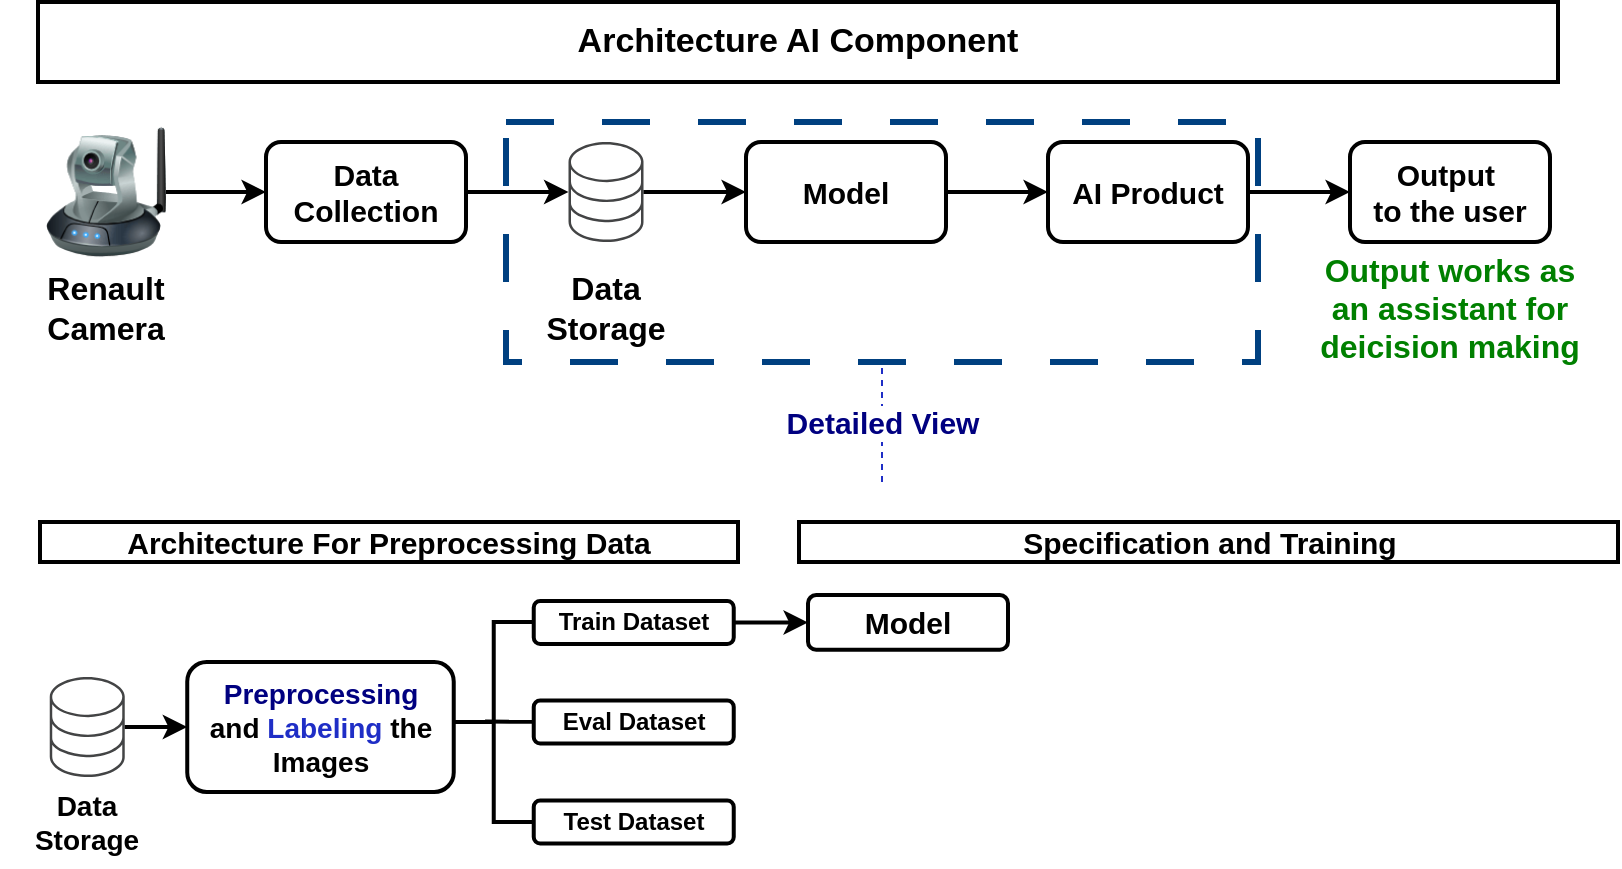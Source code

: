 <mxfile version="27.0.2">
  <diagram name="Page-1" id="iCeU4zL7lOratuz6QNaz">
    <mxGraphModel dx="868" dy="469" grid="1" gridSize="10" guides="1" tooltips="1" connect="1" arrows="1" fold="1" page="1" pageScale="1" pageWidth="850" pageHeight="1100" math="0" shadow="0">
      <root>
        <mxCell id="0" />
        <mxCell id="1" parent="0" />
        <mxCell id="KS4ySXi1130G8eEyBlnp-20" value="" style="rounded=0;whiteSpace=wrap;html=1;dashed=1;dashPattern=8 8;strokeWidth=3;fillColor=none;strokeColor=light-dark(#004080, #ededed);" vertex="1" parent="1">
          <mxGeometry x="274" y="100" width="376" height="120" as="geometry" />
        </mxCell>
        <mxCell id="KS4ySXi1130G8eEyBlnp-1" value="Data Collection" style="rounded=1;whiteSpace=wrap;html=1;strokeWidth=2;fontSize=15;fontStyle=1" vertex="1" parent="1">
          <mxGeometry x="154" y="110" width="100" height="50" as="geometry" />
        </mxCell>
        <mxCell id="KS4ySXi1130G8eEyBlnp-2" value="Architecture AI Component " style="rounded=0;whiteSpace=wrap;html=1;strokeWidth=2;fontSize=17;fontStyle=1" vertex="1" parent="1">
          <mxGeometry x="40" y="40" width="760" height="40" as="geometry" />
        </mxCell>
        <mxCell id="KS4ySXi1130G8eEyBlnp-3" value="" style="image;html=1;image=img/lib/clip_art/networking/Ip_Camera_128x128.png" vertex="1" parent="1">
          <mxGeometry x="44" y="100" width="60" height="70" as="geometry" />
        </mxCell>
        <mxCell id="KS4ySXi1130G8eEyBlnp-4" value="" style="endArrow=classic;html=1;rounded=0;exitX=1;exitY=0.5;exitDx=0;exitDy=0;entryX=0;entryY=0.5;entryDx=0;entryDy=0;fontSize=13;strokeWidth=2;" edge="1" parent="1" source="KS4ySXi1130G8eEyBlnp-3" target="KS4ySXi1130G8eEyBlnp-1">
          <mxGeometry width="50" height="50" relative="1" as="geometry">
            <mxPoint x="474" y="395" as="sourcePoint" />
            <mxPoint x="524" y="345" as="targetPoint" />
          </mxGeometry>
        </mxCell>
        <mxCell id="KS4ySXi1130G8eEyBlnp-5" value="&lt;font&gt;Renault Camera&lt;/font&gt;" style="text;html=1;align=center;verticalAlign=middle;whiteSpace=wrap;rounded=0;fontSize=16;fontStyle=1" vertex="1" parent="1">
          <mxGeometry x="24" y="170" width="100" height="45" as="geometry" />
        </mxCell>
        <mxCell id="KS4ySXi1130G8eEyBlnp-7" value="" style="endArrow=classic;html=1;rounded=0;exitX=1;exitY=0.5;exitDx=0;exitDy=0;entryX=0;entryY=0.5;entryDx=0;entryDy=0;fontSize=13;strokeWidth=2;" edge="1" parent="1" source="KS4ySXi1130G8eEyBlnp-1" target="KS4ySXi1130G8eEyBlnp-8">
          <mxGeometry width="50" height="50" relative="1" as="geometry">
            <mxPoint x="264" y="134.29" as="sourcePoint" />
            <mxPoint x="324" y="134.29" as="targetPoint" />
          </mxGeometry>
        </mxCell>
        <mxCell id="KS4ySXi1130G8eEyBlnp-8" value="" style="sketch=0;pointerEvents=1;shadow=0;dashed=0;html=1;strokeColor=none;fillColor=#434445;aspect=fixed;labelPosition=center;verticalLabelPosition=bottom;verticalAlign=top;align=center;outlineConnect=0;shape=mxgraph.vvd.storage;" vertex="1" parent="1">
          <mxGeometry x="305.25" y="110.0" width="37.5" height="50" as="geometry" />
        </mxCell>
        <mxCell id="KS4ySXi1130G8eEyBlnp-9" value="" style="endArrow=classic;html=1;rounded=0;fontSize=13;strokeWidth=2;entryX=0;entryY=0.5;entryDx=0;entryDy=0;" edge="1" parent="1" source="KS4ySXi1130G8eEyBlnp-8" target="KS4ySXi1130G8eEyBlnp-14">
          <mxGeometry width="50" height="50" relative="1" as="geometry">
            <mxPoint x="342.75" y="134.58" as="sourcePoint" />
            <mxPoint x="384" y="134" as="targetPoint" />
          </mxGeometry>
        </mxCell>
        <mxCell id="KS4ySXi1130G8eEyBlnp-13" value="Data Storage" style="text;html=1;align=center;verticalAlign=middle;whiteSpace=wrap;rounded=0;fontSize=16;fontStyle=1" vertex="1" parent="1">
          <mxGeometry x="274" y="170" width="100" height="45" as="geometry" />
        </mxCell>
        <mxCell id="KS4ySXi1130G8eEyBlnp-14" value="Model" style="rounded=1;whiteSpace=wrap;html=1;strokeWidth=2;fontSize=15;fontStyle=1" vertex="1" parent="1">
          <mxGeometry x="394" y="110" width="100" height="50" as="geometry" />
        </mxCell>
        <mxCell id="KS4ySXi1130G8eEyBlnp-15" value="" style="endArrow=classic;html=1;rounded=0;fontSize=13;strokeWidth=2;entryX=0;entryY=0.5;entryDx=0;entryDy=0;" edge="1" parent="1" target="KS4ySXi1130G8eEyBlnp-16">
          <mxGeometry width="50" height="50" relative="1" as="geometry">
            <mxPoint x="494" y="135" as="sourcePoint" />
            <mxPoint x="535" y="134" as="targetPoint" />
          </mxGeometry>
        </mxCell>
        <mxCell id="KS4ySXi1130G8eEyBlnp-16" value="AI Product" style="rounded=1;whiteSpace=wrap;html=1;strokeWidth=2;fontSize=15;fontStyle=1" vertex="1" parent="1">
          <mxGeometry x="545" y="110" width="100" height="50" as="geometry" />
        </mxCell>
        <mxCell id="KS4ySXi1130G8eEyBlnp-17" value="" style="endArrow=classic;html=1;rounded=0;fontSize=13;strokeWidth=2;entryX=0;entryY=0.5;entryDx=0;entryDy=0;" edge="1" parent="1" target="KS4ySXi1130G8eEyBlnp-18">
          <mxGeometry width="50" height="50" relative="1" as="geometry">
            <mxPoint x="645" y="135" as="sourcePoint" />
            <mxPoint x="686" y="134" as="targetPoint" />
          </mxGeometry>
        </mxCell>
        <mxCell id="KS4ySXi1130G8eEyBlnp-18" value="&lt;div&gt;Output&amp;nbsp;&lt;/div&gt;&lt;div&gt;to the user&lt;/div&gt;" style="rounded=1;whiteSpace=wrap;html=1;strokeWidth=2;fontSize=15;fontStyle=1" vertex="1" parent="1">
          <mxGeometry x="696" y="110" width="100" height="50" as="geometry" />
        </mxCell>
        <mxCell id="KS4ySXi1130G8eEyBlnp-19" value="Output works as an assistant for deicision making" style="text;html=1;align=center;verticalAlign=middle;whiteSpace=wrap;rounded=0;fontSize=16;fontStyle=1;fontColor=light-dark(#008000, #ededed);" vertex="1" parent="1">
          <mxGeometry x="673" y="170" width="146" height="45" as="geometry" />
        </mxCell>
        <mxCell id="KS4ySXi1130G8eEyBlnp-21" value="&lt;div&gt;Detailed View&lt;/div&gt;" style="endArrow=none;dashed=1;html=1;rounded=0;fontSize=15;fontStyle=1;fontColor=light-dark(#000080, #ededed);strokeColor=#1F2EC6;entryX=0.5;entryY=1;entryDx=0;entryDy=0;" edge="1" parent="1" target="KS4ySXi1130G8eEyBlnp-20">
          <mxGeometry width="50" height="50" relative="1" as="geometry">
            <mxPoint x="462" y="280" as="sourcePoint" />
            <mxPoint x="430" y="230" as="targetPoint" />
          </mxGeometry>
        </mxCell>
        <mxCell id="KS4ySXi1130G8eEyBlnp-22" value="Architecture For Preprocessing Data " style="rounded=0;whiteSpace=wrap;html=1;strokeWidth=2;fontSize=15;fontStyle=1" vertex="1" parent="1">
          <mxGeometry x="41" y="300" width="349" height="20" as="geometry" />
        </mxCell>
        <mxCell id="KS4ySXi1130G8eEyBlnp-25" value="" style="sketch=0;pointerEvents=1;shadow=0;dashed=0;html=1;strokeColor=none;fillColor=#434445;aspect=fixed;labelPosition=center;verticalLabelPosition=bottom;verticalAlign=top;align=center;outlineConnect=0;shape=mxgraph.vvd.storage;" vertex="1" parent="1">
          <mxGeometry x="45.87" y="377.5" width="37.5" height="50" as="geometry" />
        </mxCell>
        <mxCell id="KS4ySXi1130G8eEyBlnp-26" value="" style="endArrow=classic;html=1;rounded=0;fontSize=13;strokeWidth=2;entryX=0;entryY=0.5;entryDx=0;entryDy=0;" edge="1" parent="1" source="KS4ySXi1130G8eEyBlnp-25" target="KS4ySXi1130G8eEyBlnp-30">
          <mxGeometry width="50" height="50" relative="1" as="geometry">
            <mxPoint x="83.37" y="402.08" as="sourcePoint" />
            <mxPoint x="134.62" y="402.5" as="targetPoint" />
          </mxGeometry>
        </mxCell>
        <mxCell id="KS4ySXi1130G8eEyBlnp-27" value="Data Storage" style="text;html=1;align=center;verticalAlign=middle;whiteSpace=wrap;rounded=0;fontSize=14;fontStyle=1" vertex="1" parent="1">
          <mxGeometry x="21" y="427.5" width="87.25" height="45" as="geometry" />
        </mxCell>
        <mxCell id="KS4ySXi1130G8eEyBlnp-30" value="&lt;div&gt;&lt;span style=&quot;color: light-dark(rgb(0, 0, 128), rgb(237, 237, 237));&quot;&gt;Preprocessing&lt;/span&gt;&lt;/div&gt;&lt;div&gt; and &lt;span style=&quot;color: rgb(31, 46, 198);&quot;&gt;Labeling&lt;/span&gt; the Images&lt;/div&gt;" style="rounded=1;whiteSpace=wrap;html=1;strokeWidth=2;fontSize=14;fontStyle=1" vertex="1" parent="1">
          <mxGeometry x="114.62" y="370" width="133.25" height="65" as="geometry" />
        </mxCell>
        <mxCell id="KS4ySXi1130G8eEyBlnp-37" value="" style="strokeWidth=2;html=1;shape=mxgraph.flowchart.annotation_2;align=left;labelPosition=right;pointerEvents=1;" vertex="1" parent="1">
          <mxGeometry x="247.87" y="350" width="40" height="100" as="geometry" />
        </mxCell>
        <mxCell id="KS4ySXi1130G8eEyBlnp-38" value="" style="endArrow=none;html=1;rounded=0;exitX=0.497;exitY=0.505;exitDx=0;exitDy=0;exitPerimeter=0;strokeWidth=2;entryX=0.984;entryY=0.506;entryDx=0;entryDy=0;entryPerimeter=0;" edge="1" parent="1">
          <mxGeometry width="50" height="50" relative="1" as="geometry">
            <mxPoint x="263.52" y="399.8" as="sourcePoint" />
            <mxPoint x="287.87" y="399.9" as="targetPoint" />
          </mxGeometry>
        </mxCell>
        <mxCell id="KS4ySXi1130G8eEyBlnp-39" value="Train Dataset" style="rounded=1;whiteSpace=wrap;html=1;strokeWidth=2;fontSize=12;fontStyle=1" vertex="1" parent="1">
          <mxGeometry x="287.87" y="339.5" width="100" height="21.5" as="geometry" />
        </mxCell>
        <mxCell id="KS4ySXi1130G8eEyBlnp-43" value="Eval Dataset" style="rounded=1;whiteSpace=wrap;html=1;strokeWidth=2;fontSize=12;fontStyle=1" vertex="1" parent="1">
          <mxGeometry x="287.87" y="389.25" width="100" height="21.5" as="geometry" />
        </mxCell>
        <mxCell id="KS4ySXi1130G8eEyBlnp-44" value="Test Dataset" style="rounded=1;whiteSpace=wrap;html=1;strokeWidth=2;fontSize=12;fontStyle=1" vertex="1" parent="1">
          <mxGeometry x="287.87" y="439.25" width="100" height="21.5" as="geometry" />
        </mxCell>
        <mxCell id="KS4ySXi1130G8eEyBlnp-48" value="" style="endArrow=classic;html=1;rounded=0;exitX=1;exitY=0.5;exitDx=0;exitDy=0;strokeWidth=2;entryX=0;entryY=0.5;entryDx=0;entryDy=0;" edge="1" parent="1" source="KS4ySXi1130G8eEyBlnp-39" target="KS4ySXi1130G8eEyBlnp-49">
          <mxGeometry width="50" height="50" relative="1" as="geometry">
            <mxPoint x="444" y="377.5" as="sourcePoint" />
            <mxPoint x="430" y="350" as="targetPoint" />
          </mxGeometry>
        </mxCell>
        <mxCell id="KS4ySXi1130G8eEyBlnp-49" value="Model" style="rounded=1;whiteSpace=wrap;html=1;strokeWidth=2;fontSize=15;fontStyle=1" vertex="1" parent="1">
          <mxGeometry x="425" y="336.56" width="100" height="27.37" as="geometry" />
        </mxCell>
        <mxCell id="KS4ySXi1130G8eEyBlnp-52" value="Specification and Training " style="rounded=0;whiteSpace=wrap;html=1;strokeWidth=2;fontSize=15;fontStyle=1" vertex="1" parent="1">
          <mxGeometry x="420.5" y="300" width="409.5" height="20" as="geometry" />
        </mxCell>
      </root>
    </mxGraphModel>
  </diagram>
</mxfile>
